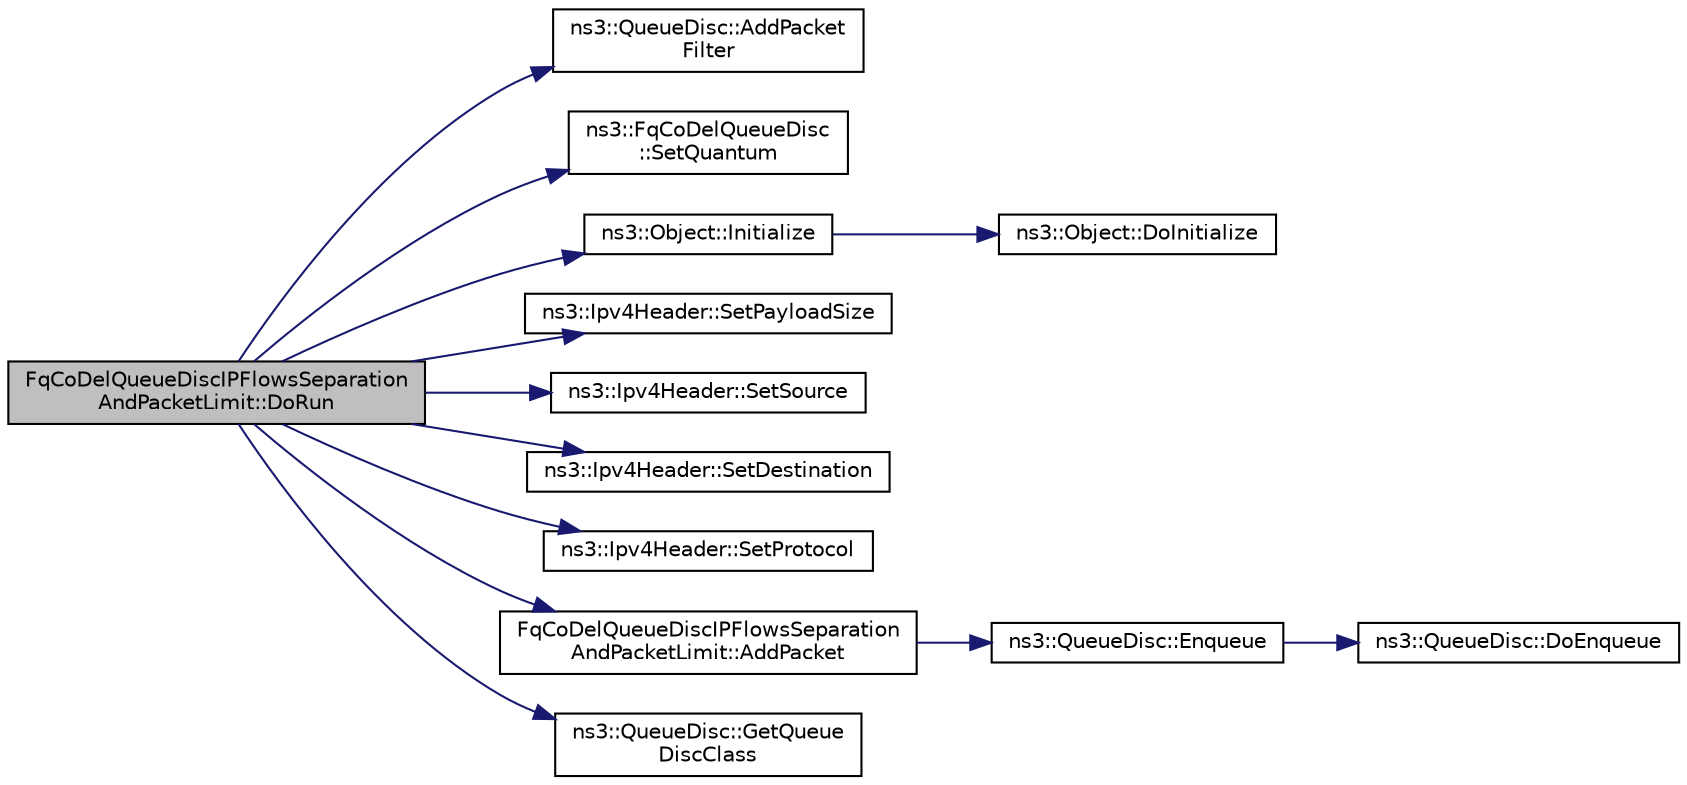 digraph "FqCoDelQueueDiscIPFlowsSeparationAndPacketLimit::DoRun"
{
  edge [fontname="Helvetica",fontsize="10",labelfontname="Helvetica",labelfontsize="10"];
  node [fontname="Helvetica",fontsize="10",shape=record];
  rankdir="LR";
  Node1 [label="FqCoDelQueueDiscIPFlowsSeparation\lAndPacketLimit::DoRun",height=0.2,width=0.4,color="black", fillcolor="grey75", style="filled", fontcolor="black"];
  Node1 -> Node2 [color="midnightblue",fontsize="10",style="solid"];
  Node2 [label="ns3::QueueDisc::AddPacket\lFilter",height=0.2,width=0.4,color="black", fillcolor="white", style="filled",URL="$d0/d7b/classns3_1_1QueueDisc.html#a45efdc512f64cb8e0d57ad4f208ed4b7",tooltip="Add a packet filter to the tail of the list of filters used to classify packets. "];
  Node1 -> Node3 [color="midnightblue",fontsize="10",style="solid"];
  Node3 [label="ns3::FqCoDelQueueDisc\l::SetQuantum",height=0.2,width=0.4,color="black", fillcolor="white", style="filled",URL="$d3/df2/classns3_1_1FqCoDelQueueDisc.html#a3d7f222490f1df11be26ee4b3f0dfce5",tooltip="Set the quantum value. "];
  Node1 -> Node4 [color="midnightblue",fontsize="10",style="solid"];
  Node4 [label="ns3::Object::Initialize",height=0.2,width=0.4,color="black", fillcolor="white", style="filled",URL="$d9/d77/classns3_1_1Object.html#af4411cb29971772fcd09203474a95078"];
  Node4 -> Node5 [color="midnightblue",fontsize="10",style="solid"];
  Node5 [label="ns3::Object::DoInitialize",height=0.2,width=0.4,color="black", fillcolor="white", style="filled",URL="$d9/d77/classns3_1_1Object.html#af8482a521433409fb5c7f749398c9dbe"];
  Node1 -> Node6 [color="midnightblue",fontsize="10",style="solid"];
  Node6 [label="ns3::Ipv4Header::SetPayloadSize",height=0.2,width=0.4,color="black", fillcolor="white", style="filled",URL="$d9/df1/classns3_1_1Ipv4Header.html#a3e961181f7839619a68bb7a2dcd483b0"];
  Node1 -> Node7 [color="midnightblue",fontsize="10",style="solid"];
  Node7 [label="ns3::Ipv4Header::SetSource",height=0.2,width=0.4,color="black", fillcolor="white", style="filled",URL="$d9/df1/classns3_1_1Ipv4Header.html#af3c8c140e302ec4aa1dc885ce1dcc070"];
  Node1 -> Node8 [color="midnightblue",fontsize="10",style="solid"];
  Node8 [label="ns3::Ipv4Header::SetDestination",height=0.2,width=0.4,color="black", fillcolor="white", style="filled",URL="$d9/df1/classns3_1_1Ipv4Header.html#a154e584fb5418de7a5ce34dbb852de02"];
  Node1 -> Node9 [color="midnightblue",fontsize="10",style="solid"];
  Node9 [label="ns3::Ipv4Header::SetProtocol",height=0.2,width=0.4,color="black", fillcolor="white", style="filled",URL="$d9/df1/classns3_1_1Ipv4Header.html#aca424df8132b7717fb4c315fcb4ce4bf"];
  Node1 -> Node10 [color="midnightblue",fontsize="10",style="solid"];
  Node10 [label="FqCoDelQueueDiscIPFlowsSeparation\lAndPacketLimit::AddPacket",height=0.2,width=0.4,color="black", fillcolor="white", style="filled",URL="$d0/dcb/classFqCoDelQueueDiscIPFlowsSeparationAndPacketLimit.html#abcc442c698eb2bcd3b6cafe34d751297"];
  Node10 -> Node11 [color="midnightblue",fontsize="10",style="solid"];
  Node11 [label="ns3::QueueDisc::Enqueue",height=0.2,width=0.4,color="black", fillcolor="white", style="filled",URL="$d0/d7b/classns3_1_1QueueDisc.html#af452fb01b98fed312125163f1fe85431"];
  Node11 -> Node12 [color="midnightblue",fontsize="10",style="solid"];
  Node12 [label="ns3::QueueDisc::DoEnqueue",height=0.2,width=0.4,color="black", fillcolor="white", style="filled",URL="$d0/d7b/classns3_1_1QueueDisc.html#a22d77d2ec26e6fe5476d976d9d5e3a66"];
  Node1 -> Node13 [color="midnightblue",fontsize="10",style="solid"];
  Node13 [label="ns3::QueueDisc::GetQueue\lDiscClass",height=0.2,width=0.4,color="black", fillcolor="white", style="filled",URL="$d0/d7b/classns3_1_1QueueDisc.html#a584d228f7bff3f754d32793a38134556",tooltip="Get the i-th queue disc class. "];
}

